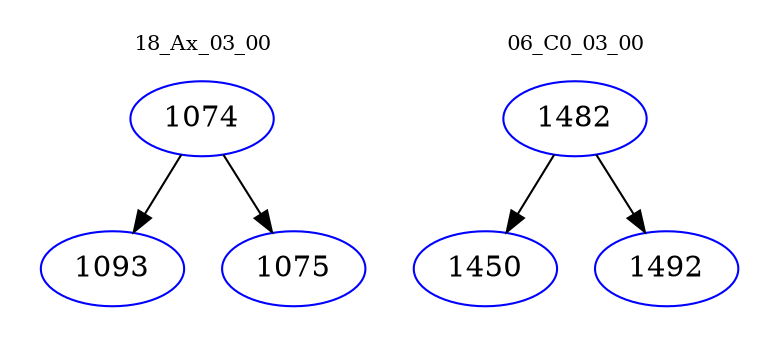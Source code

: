 digraph{
subgraph cluster_0 {
color = white
label = "18_Ax_03_00";
fontsize=10;
T0_1074 [label="1074", color="blue"]
T0_1074 -> T0_1093 [color="black"]
T0_1093 [label="1093", color="blue"]
T0_1074 -> T0_1075 [color="black"]
T0_1075 [label="1075", color="blue"]
}
subgraph cluster_1 {
color = white
label = "06_C0_03_00";
fontsize=10;
T1_1482 [label="1482", color="blue"]
T1_1482 -> T1_1450 [color="black"]
T1_1450 [label="1450", color="blue"]
T1_1482 -> T1_1492 [color="black"]
T1_1492 [label="1492", color="blue"]
}
}
